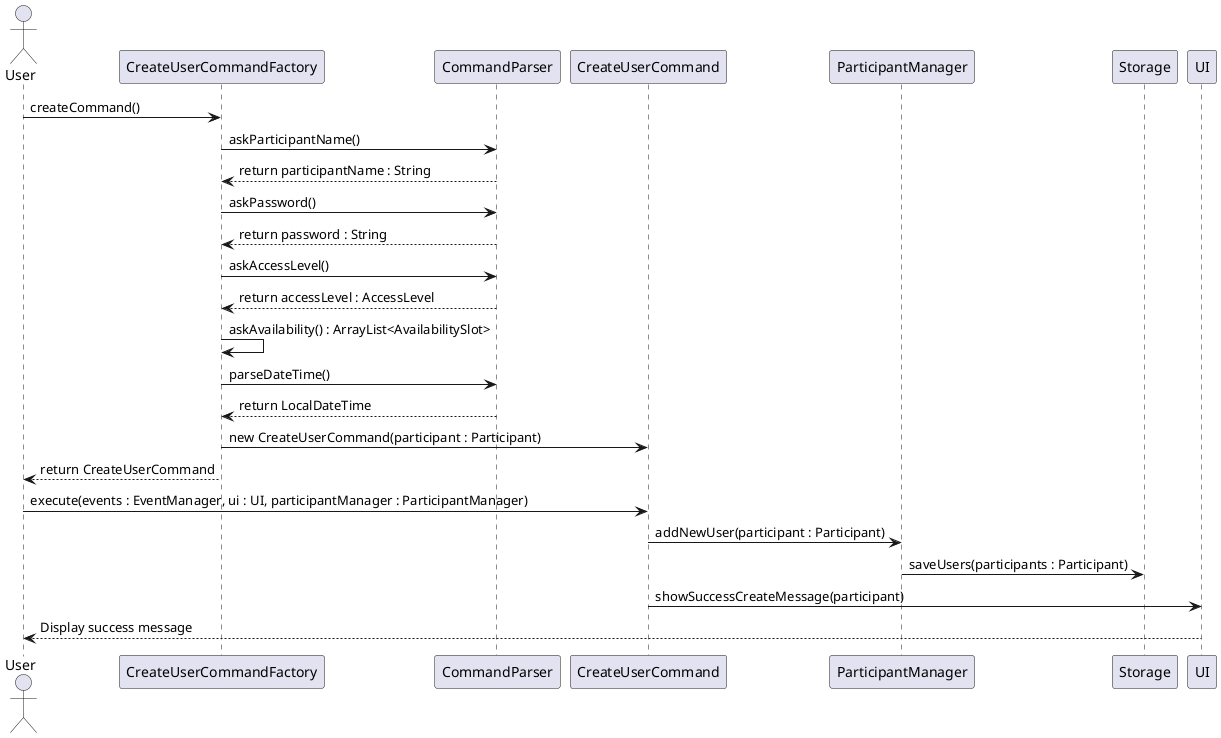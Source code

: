 @startuml
actor User
participant "CreateUserCommandFactory" as Factory
participant "CommandParser"
participant "CreateUserCommand"
participant "ParticipantManager"
participant "Storage"
participant "UI"

User -> Factory: createCommand()
Factory -> CommandParser: askParticipantName()
CommandParser --> Factory: return participantName : String
Factory -> CommandParser: askPassword()
CommandParser --> Factory: return password : String
Factory -> CommandParser: askAccessLevel()
CommandParser --> Factory: return accessLevel : AccessLevel
Factory -> Factory: askAvailability() : ArrayList<AvailabilitySlot>
Factory -> CommandParser: parseDateTime()
CommandParser --> Factory: return LocalDateTime

Factory -> CreateUserCommand: new CreateUserCommand(participant : Participant)
Factory --> User: return CreateUserCommand

User -> CreateUserCommand: execute(events : EventManager, ui : UI, participantManager : ParticipantManager)
CreateUserCommand -> ParticipantManager: addNewUser(participant : Participant)
ParticipantManager -> Storage: saveUsers(participants : Participant)
CreateUserCommand -> UI: showSuccessCreateMessage(participant)
UI --> User: Display success message
@enduml
